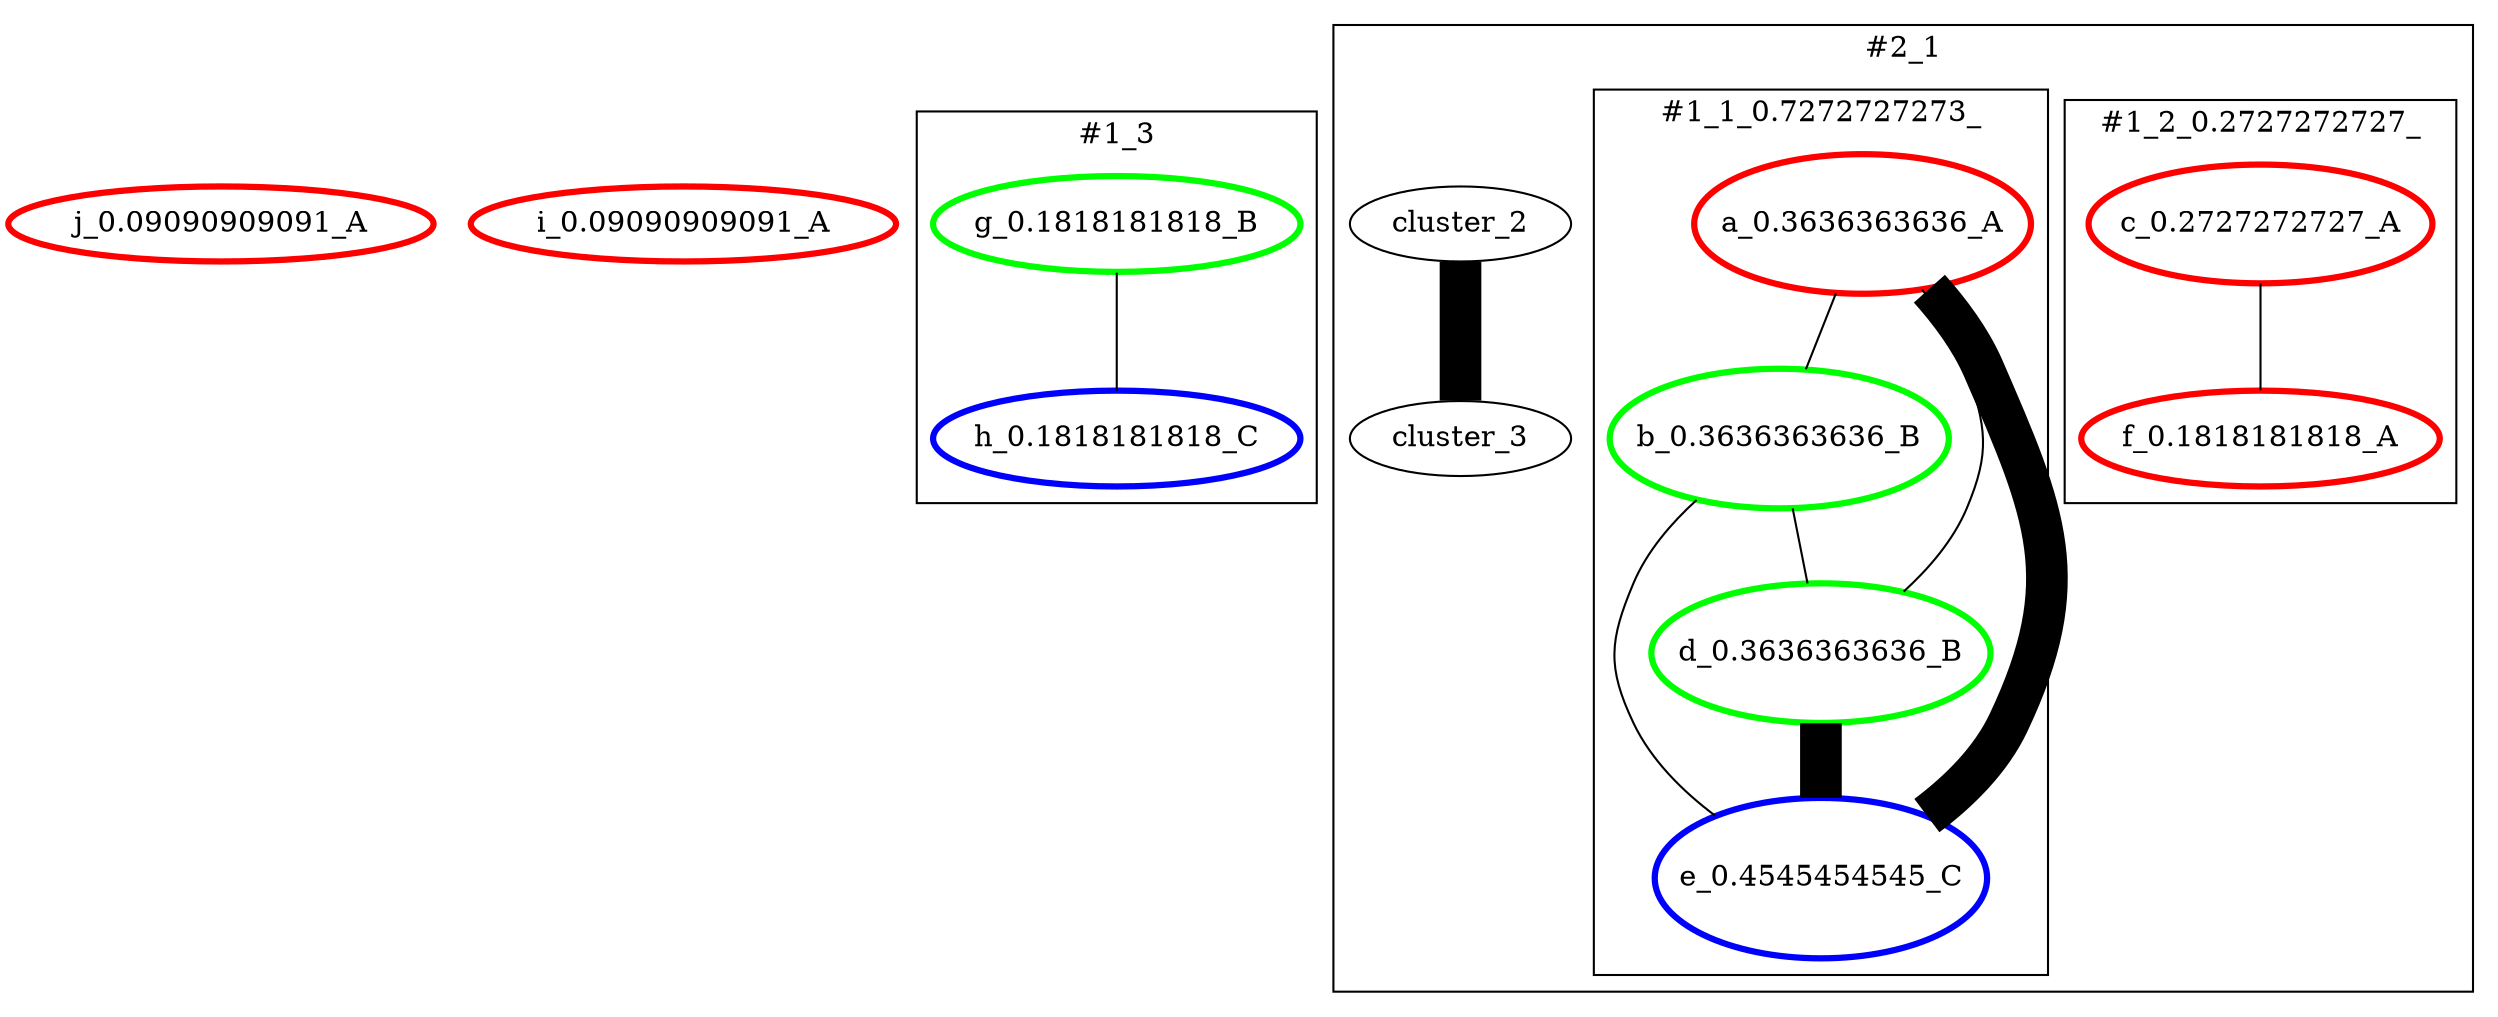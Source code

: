 digraph G {
  edge [dir=none]
n_15 [label="j_0.09090909091_A" height=0.5 width=0.75 color="#FF0000" style="setlinewidth(3)" ]
n_14 [label="i_0.09090909091_A" height=0.5 width=0.75 color="#FF0000" style="setlinewidth(3)" ]
  subgraph cluster_4 {
label="#1_3"
n_12 [label="g_0.1818181818_B" height=0.642857143 width=0.9642857144999999 color="#00FF00" style="setlinewidth(3)" ]
n_13 [label="h_0.1818181818_C" height=0.642857143 width=0.9642857144999999 color="#0000FF" style="setlinewidth(3)" ]
n_12 -> n_13 [style="setlinewidth(1)" ]
  }
  subgraph cluster_5 {
label="#2_1"
cluster_3 []
cluster_2 []
cluster_2 -> cluster_3 [style="setlinewidth(20)" ]
    subgraph cluster_2 {
label="#1_1_0.7272727273_"
n_6 [label="a_0.3636363636_A" height=0.9285714285 width=1.39285714275 color="#FF0000" style="setlinewidth(3)" ]
n_7 [label="b_0.3636363636_B" height=0.9285714285 width=1.39285714275 color="#00FF00" style="setlinewidth(3)" ]
n_9 [label="d_0.3636363636_B" height=0.9285714285 width=1.39285714275 color="#00FF00" style="setlinewidth(3)" ]
n_10 [label="e_0.4545454545_C" height=1.0714285715 width=1.60714285725 color="#0000FF" style="setlinewidth(3)" ]
n_6 -> n_7 [style="setlinewidth(1)" ]
n_6 -> n_9 [style="setlinewidth(1)" ]
n_7 -> n_9 [style="setlinewidth(1)" ]
n_6 -> n_10 [style="setlinewidth(20)" ]
n_7 -> n_10 [style="setlinewidth(1)" ]
n_9 -> n_10 [style="setlinewidth(20)" ]
    }
    subgraph cluster_3 {
label="#1_2_0.2727272727_"
n_8 [label="c_0.2727272727_A" height=0.7857142855 width=1.17857142825 color="#FF0000" style="setlinewidth(3)" ]
n_11 [label="f_0.1818181818_A" height=0.642857143 width=0.9642857144999999 color="#FF0000" style="setlinewidth(3)" ]
n_8 -> n_11 [style="setlinewidth(1)" ]
    }
  }
}
